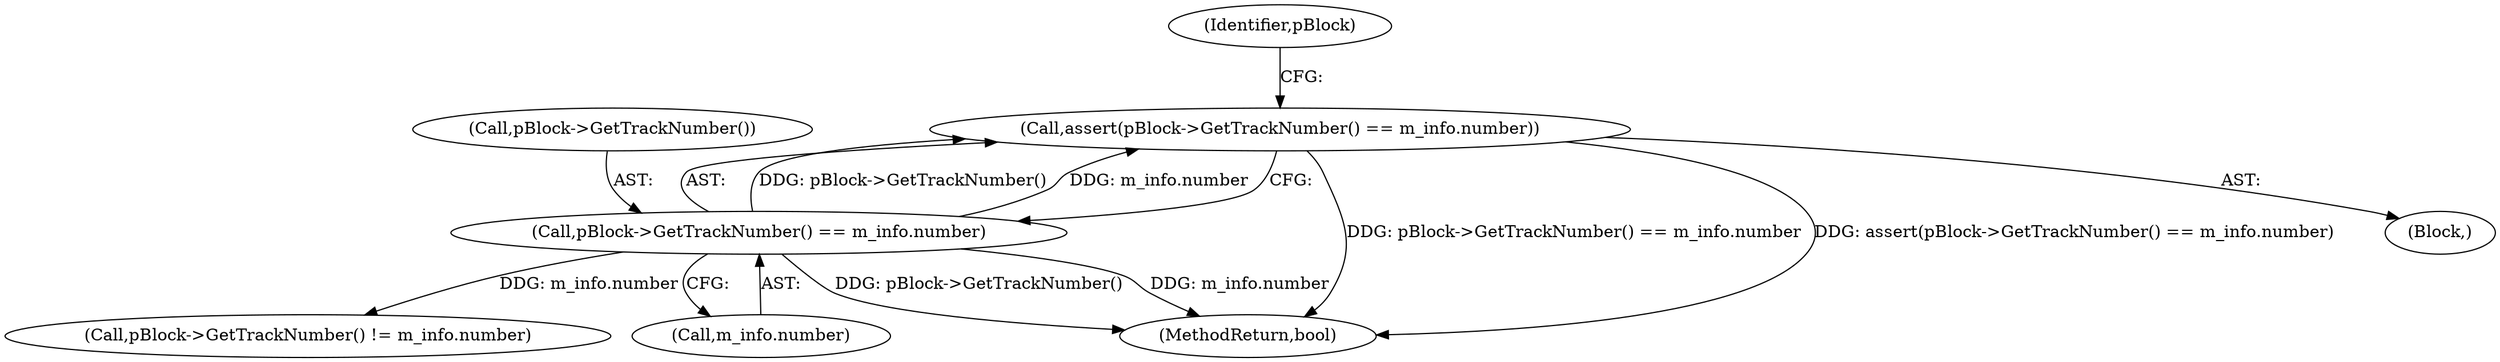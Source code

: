 digraph "1_Android_04839626ed859623901ebd3a5fd483982186b59d_213@API" {
"1000110" [label="(Call,assert(pBlock->GetTrackNumber() == m_info.number))"];
"1000111" [label="(Call,pBlock->GetTrackNumber() == m_info.number)"];
"1000129" [label="(MethodReturn,bool)"];
"1000110" [label="(Call,assert(pBlock->GetTrackNumber() == m_info.number))"];
"1000102" [label="(Block,)"];
"1000112" [label="(Call,pBlock->GetTrackNumber())"];
"1000119" [label="(Identifier,pBlock)"];
"1000111" [label="(Call,pBlock->GetTrackNumber() == m_info.number)"];
"1000120" [label="(Call,pBlock->GetTrackNumber() != m_info.number)"];
"1000113" [label="(Call,m_info.number)"];
"1000110" -> "1000102"  [label="AST: "];
"1000110" -> "1000111"  [label="CFG: "];
"1000111" -> "1000110"  [label="AST: "];
"1000119" -> "1000110"  [label="CFG: "];
"1000110" -> "1000129"  [label="DDG: pBlock->GetTrackNumber() == m_info.number"];
"1000110" -> "1000129"  [label="DDG: assert(pBlock->GetTrackNumber() == m_info.number)"];
"1000111" -> "1000110"  [label="DDG: pBlock->GetTrackNumber()"];
"1000111" -> "1000110"  [label="DDG: m_info.number"];
"1000111" -> "1000113"  [label="CFG: "];
"1000112" -> "1000111"  [label="AST: "];
"1000113" -> "1000111"  [label="AST: "];
"1000111" -> "1000129"  [label="DDG: pBlock->GetTrackNumber()"];
"1000111" -> "1000129"  [label="DDG: m_info.number"];
"1000111" -> "1000120"  [label="DDG: m_info.number"];
}
